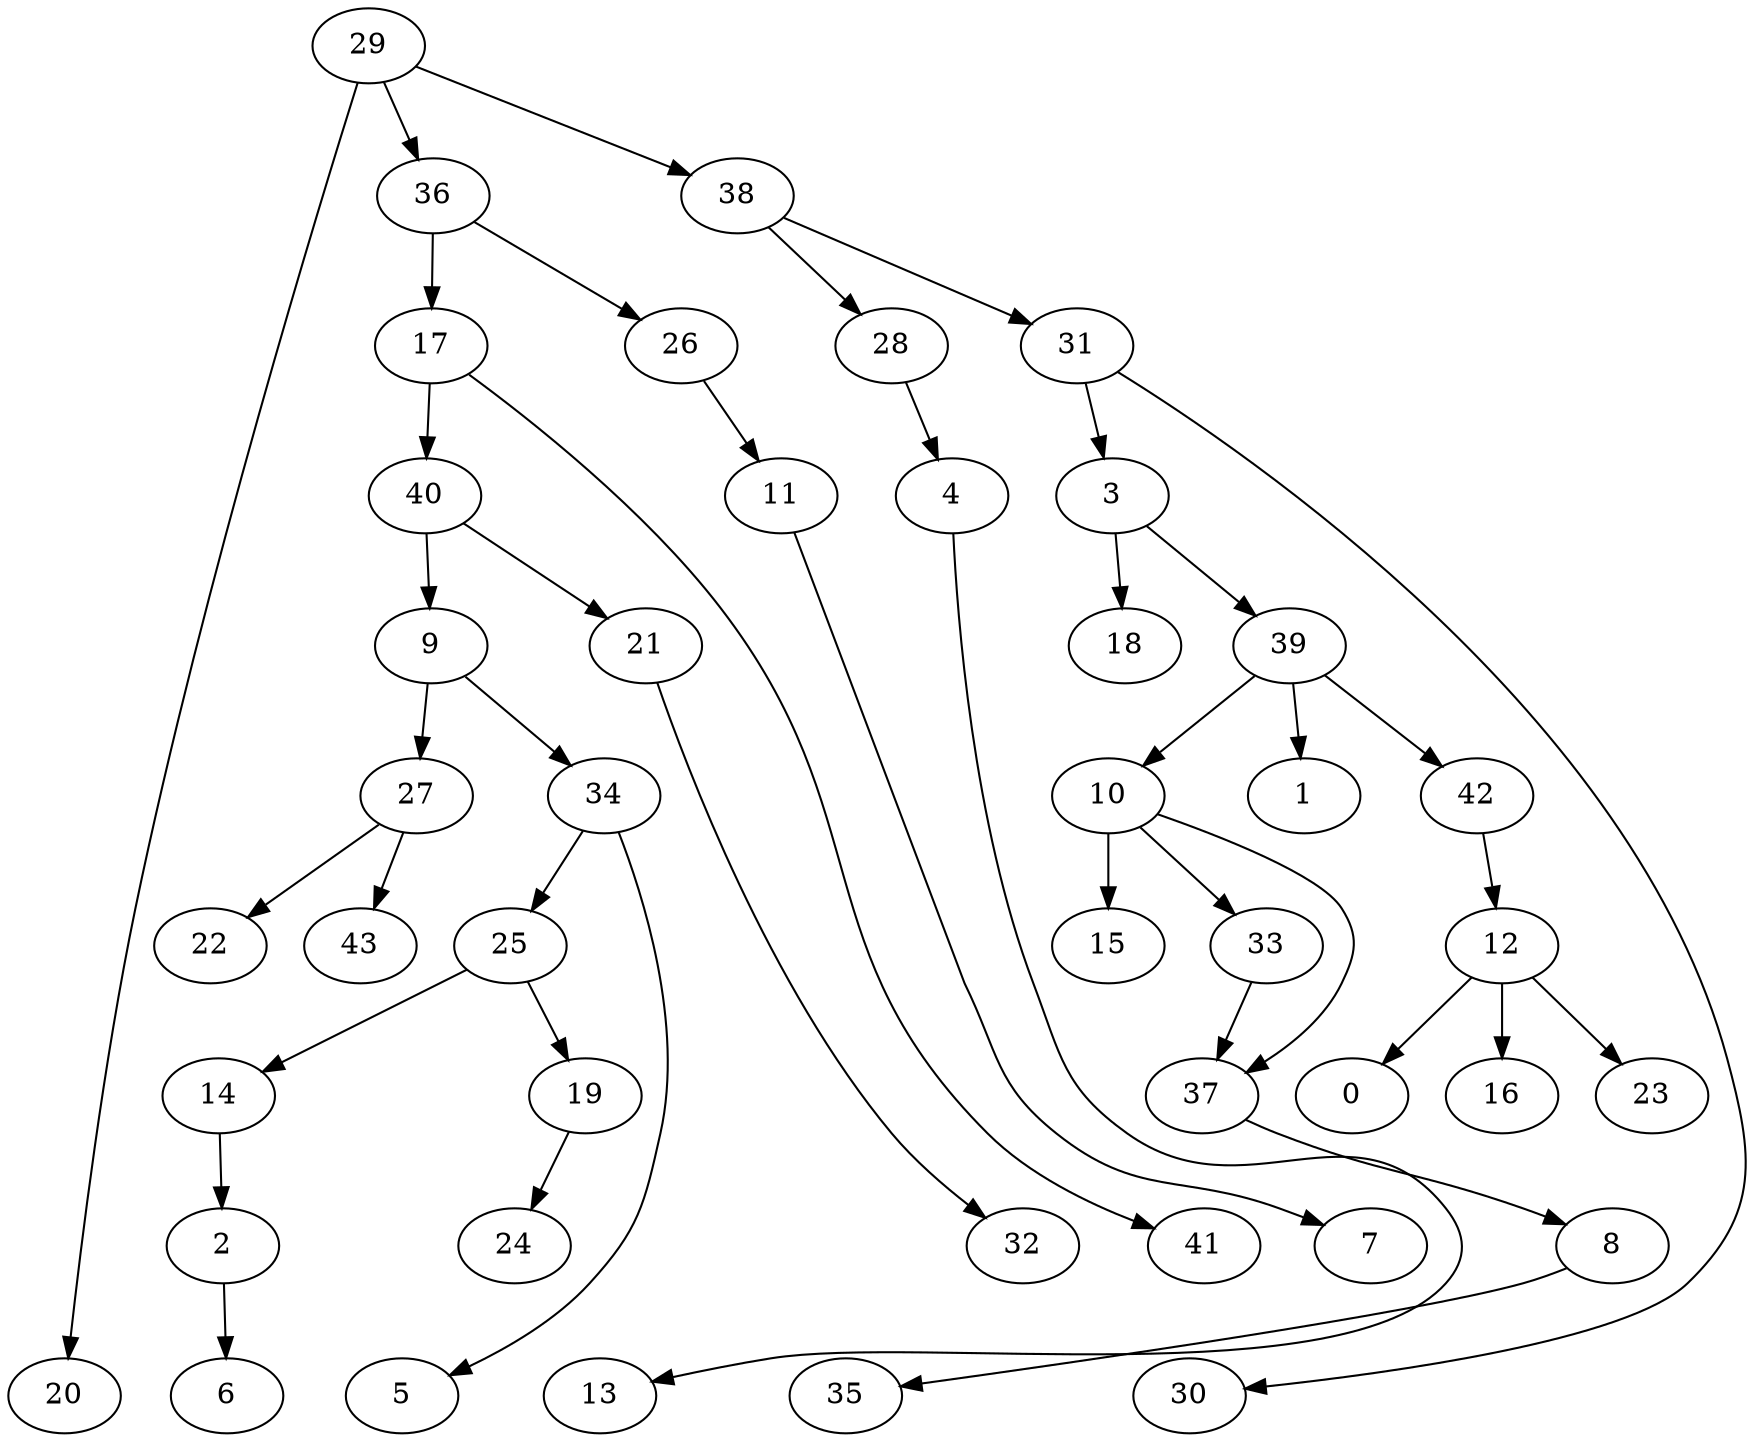 digraph G {
    2;
    6;
    3;
    18;
    39;
    10;
    1;
    42;
    15;
    33;
    37;
    12;
    4;
    13;
    8;
    35;
    9;
    27;
    34;
    22;
    43;
    25;
    5;
    14;
    19;
    11;
    7;
    0;
    16;
    23;
    17;
    40;
    41;
    21;
    32;
    24;
    26;
    28;
    29;
    20;
    36;
    38;
    31;
    30;
    2 -> 6 [weight=0];
    3 -> 18 [weight=0];
    3 -> 39 [weight=0];
    39 -> 10 [weight=0];
    39 -> 1 [weight=0];
    39 -> 42 [weight=0];
    10 -> 15 [weight=1];
    10 -> 33 [weight=0];
    10 -> 37 [weight=0];
    42 -> 12 [weight=0];
    33 -> 37 [weight=0];
    37 -> 8 [weight=0];
    12 -> 0 [weight=0];
    12 -> 16 [weight=1];
    12 -> 23 [weight=0];
    4 -> 13 [weight=0];
    8 -> 35 [weight=0];
    9 -> 27 [weight=0];
    9 -> 34 [weight=0];
    27 -> 22 [weight=0];
    27 -> 43 [weight=0];
    34 -> 25 [weight=0];
    34 -> 5 [weight=0];
    25 -> 14 [weight=0];
    25 -> 19 [weight=0];
    14 -> 2 [weight=0];
    19 -> 24 [weight=0];
    11 -> 7 [weight=0];
    17 -> 40 [weight=0];
    17 -> 41 [weight=0];
    40 -> 9 [weight=0];
    40 -> 21 [weight=0];
    21 -> 32 [weight=0];
    26 -> 11 [weight=0];
    28 -> 4 [weight=0];
    29 -> 20 [weight=0];
    29 -> 36 [weight=0];
    29 -> 38 [weight=0];
    36 -> 17 [weight=0];
    36 -> 26 [weight=0];
    38 -> 28 [weight=0];
    38 -> 31 [weight=0];
    31 -> 3 [weight=0];
    31 -> 30 [weight=0];
}

